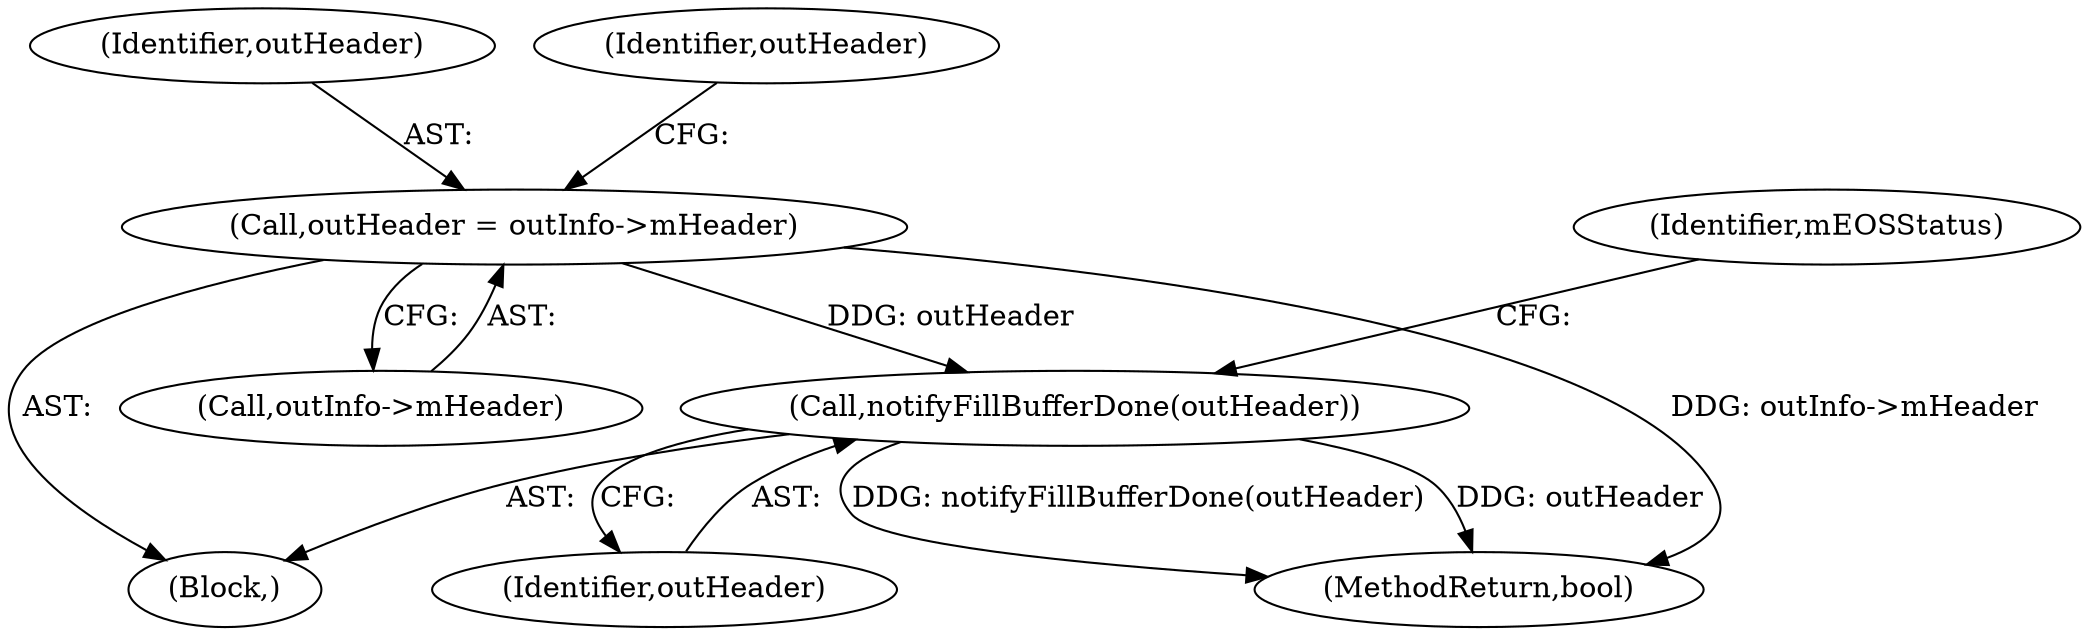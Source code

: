 digraph "0_Android_630ed150f7201ddadb00b8b8ce0c55c4cc6e8742@pointer" {
"1000379" [label="(Call,outHeader = outInfo->mHeader)"];
"1000404" [label="(Call,notifyFillBufferDone(outHeader))"];
"1000372" [label="(Block,)"];
"1000380" [label="(Identifier,outHeader)"];
"1000405" [label="(Identifier,outHeader)"];
"1000404" [label="(Call,notifyFillBufferDone(outHeader))"];
"1000411" [label="(MethodReturn,bool)"];
"1000379" [label="(Call,outHeader = outInfo->mHeader)"];
"1000381" [label="(Call,outInfo->mHeader)"];
"1000407" [label="(Identifier,mEOSStatus)"];
"1000386" [label="(Identifier,outHeader)"];
"1000379" -> "1000372"  [label="AST: "];
"1000379" -> "1000381"  [label="CFG: "];
"1000380" -> "1000379"  [label="AST: "];
"1000381" -> "1000379"  [label="AST: "];
"1000386" -> "1000379"  [label="CFG: "];
"1000379" -> "1000411"  [label="DDG: outInfo->mHeader"];
"1000379" -> "1000404"  [label="DDG: outHeader"];
"1000404" -> "1000372"  [label="AST: "];
"1000404" -> "1000405"  [label="CFG: "];
"1000405" -> "1000404"  [label="AST: "];
"1000407" -> "1000404"  [label="CFG: "];
"1000404" -> "1000411"  [label="DDG: outHeader"];
"1000404" -> "1000411"  [label="DDG: notifyFillBufferDone(outHeader)"];
}
